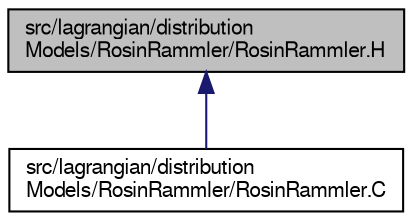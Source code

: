 digraph "src/lagrangian/distributionModels/RosinRammler/RosinRammler.H"
{
  bgcolor="transparent";
  edge [fontname="FreeSans",fontsize="10",labelfontname="FreeSans",labelfontsize="10"];
  node [fontname="FreeSans",fontsize="10",shape=record];
  Node89 [label="src/lagrangian/distribution\lModels/RosinRammler/RosinRammler.H",height=0.2,width=0.4,color="black", fillcolor="grey75", style="filled", fontcolor="black"];
  Node89 -> Node90 [dir="back",color="midnightblue",fontsize="10",style="solid",fontname="FreeSans"];
  Node90 [label="src/lagrangian/distribution\lModels/RosinRammler/RosinRammler.C",height=0.2,width=0.4,color="black",URL="$a05003.html"];
}
